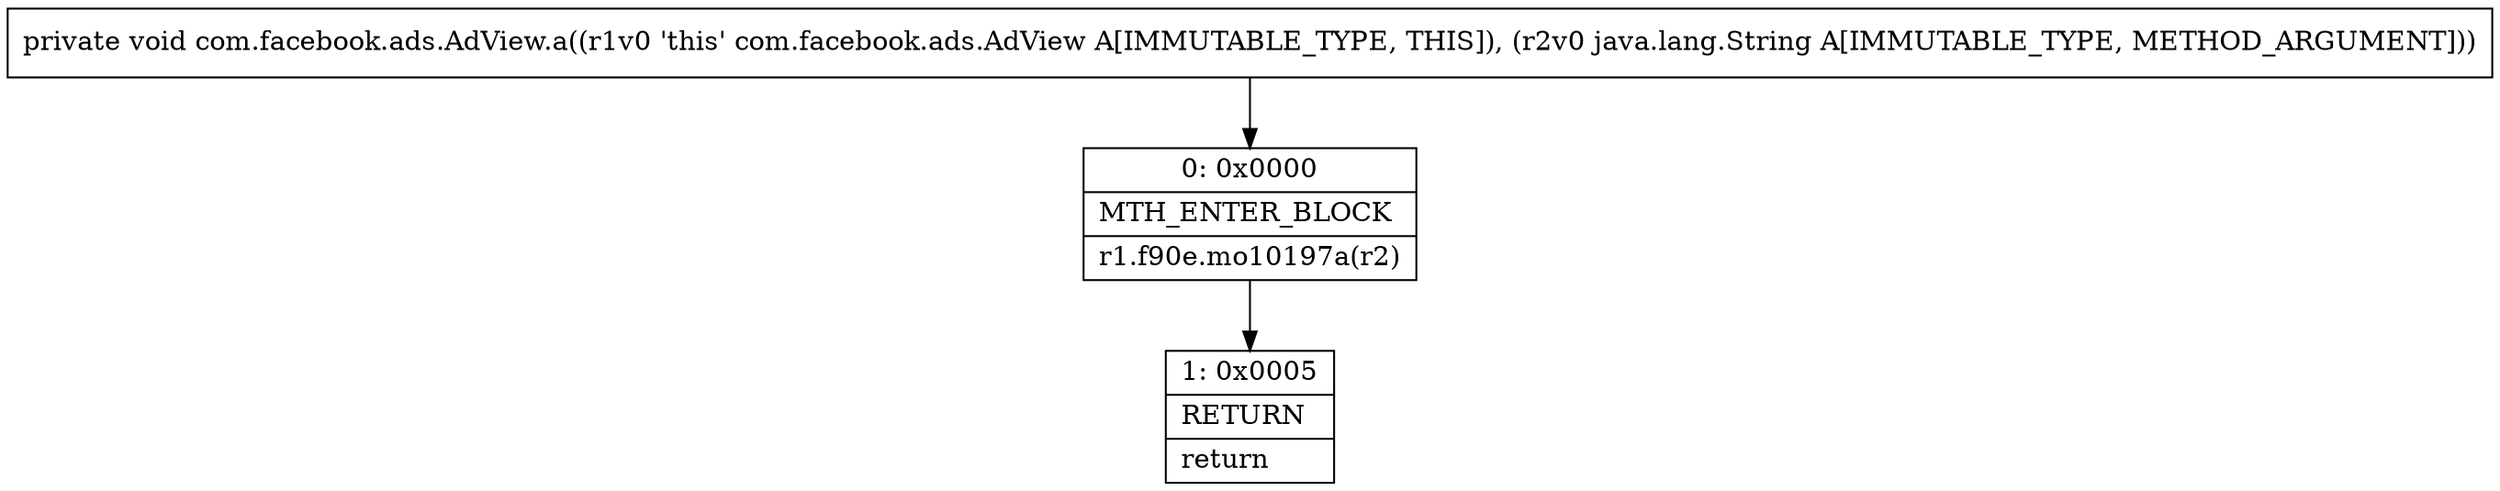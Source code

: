 digraph "CFG forcom.facebook.ads.AdView.a(Ljava\/lang\/String;)V" {
Node_0 [shape=record,label="{0\:\ 0x0000|MTH_ENTER_BLOCK\l|r1.f90e.mo10197a(r2)\l}"];
Node_1 [shape=record,label="{1\:\ 0x0005|RETURN\l|return\l}"];
MethodNode[shape=record,label="{private void com.facebook.ads.AdView.a((r1v0 'this' com.facebook.ads.AdView A[IMMUTABLE_TYPE, THIS]), (r2v0 java.lang.String A[IMMUTABLE_TYPE, METHOD_ARGUMENT])) }"];
MethodNode -> Node_0;
Node_0 -> Node_1;
}

